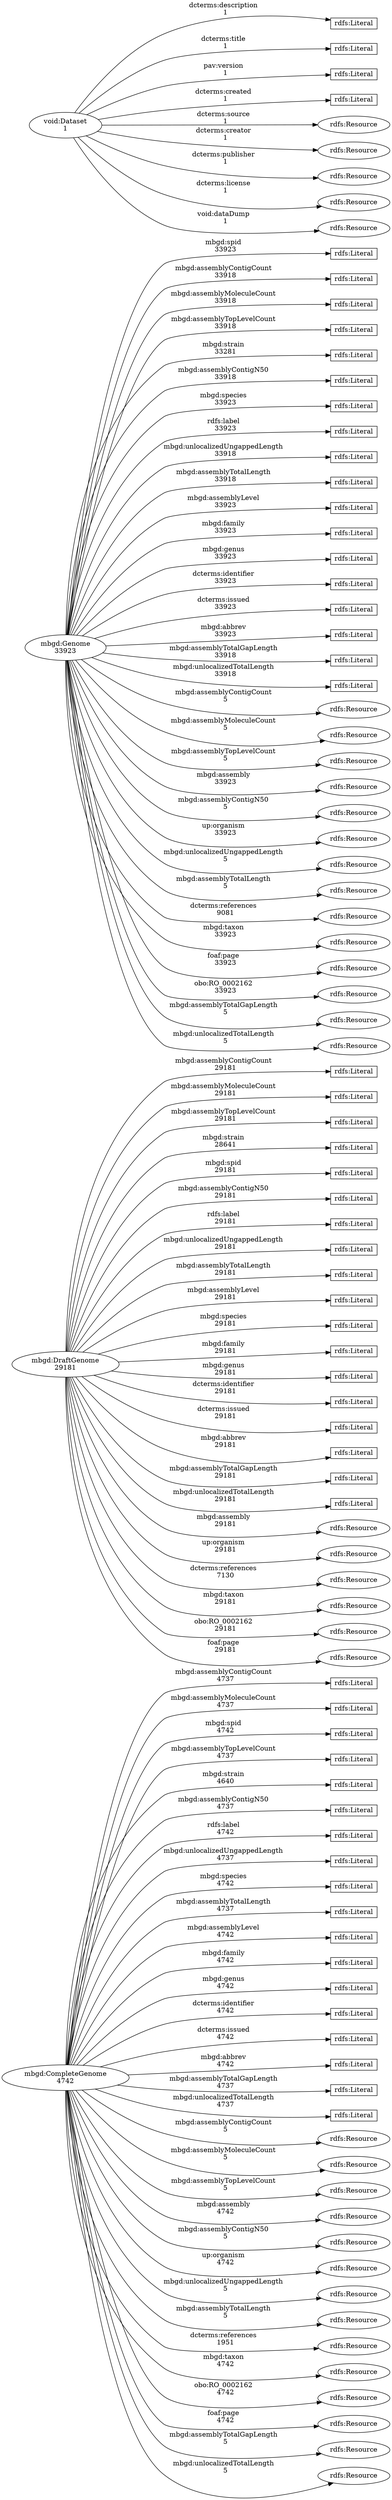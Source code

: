 digraph {
    ranksep=2;
    rankdir="LR";
    charset="utf-8";

    // Class relations with the numbers of edges
    "mbgd:CompleteGenome" -> "rdfs:Literal14" [ label="mbgd:assemblyContigCount\n  4737"];
    "mbgd:CompleteGenome" -> "rdfs:Literal19" [ label="mbgd:assemblyMoleculeCount\n  4737"];
    "mbgd:CompleteGenome" -> "rdfs:Literal2" [ label="mbgd:spid\n  4742"];
    "mbgd:CompleteGenome" -> "rdfs:Literal24" [ label="mbgd:assemblyTopLevelCount\n  4737"];
    "mbgd:CompleteGenome" -> "rdfs:Literal28" [ label="mbgd:strain\n  4640"];
    "mbgd:CompleteGenome" -> "rdfs:Literal36" [ label="mbgd:assemblyContigN50\n  4737"];
    "mbgd:CompleteGenome" -> "rdfs:Literal44" [ label="rdfs:label\n  4742"];
    "mbgd:CompleteGenome" -> "rdfs:Literal48" [ label="mbgd:unlocalizedUngappedLength\n  4737"];
    "mbgd:CompleteGenome" -> "rdfs:Literal5" [ label="mbgd:species\n  4742"];
    "mbgd:CompleteGenome" -> "rdfs:Literal53" [ label="mbgd:assemblyTotalLength\n  4737"];
    "mbgd:CompleteGenome" -> "rdfs:Literal58" [ label="mbgd:assemblyLevel\n  4742"];
    "mbgd:CompleteGenome" -> "rdfs:Literal61" [ label="mbgd:family\n  4742"];
    "mbgd:CompleteGenome" -> "rdfs:Literal75" [ label="mbgd:genus\n  4742"];
    "mbgd:CompleteGenome" -> "rdfs:Literal79" [ label="dcterms:identifier\n  4742"];
    "mbgd:CompleteGenome" -> "rdfs:Literal82" [ label="dcterms:issued\n  4742"];
    "mbgd:CompleteGenome" -> "rdfs:Literal86" [ label="mbgd:abbrev\n  4742"];
    "mbgd:CompleteGenome" -> "rdfs:Literal90" [ label="mbgd:assemblyTotalGapLength\n  4737"];
    "mbgd:CompleteGenome" -> "rdfs:Literal95" [ label="mbgd:unlocalizedTotalLength\n  4737"];
    "mbgd:CompleteGenome" -> "rdfs:Resource15" [ label="mbgd:assemblyContigCount\n  5"];
    "mbgd:CompleteGenome" -> "rdfs:Resource20" [ label="mbgd:assemblyMoleculeCount\n  5"];
    "mbgd:CompleteGenome" -> "rdfs:Resource25" [ label="mbgd:assemblyTopLevelCount\n  5"];
    "mbgd:CompleteGenome" -> "rdfs:Resource31" [ label="mbgd:assembly\n  4742"];
    "mbgd:CompleteGenome" -> "rdfs:Resource37" [ label="mbgd:assemblyContigN50\n  5"];
    "mbgd:CompleteGenome" -> "rdfs:Resource40" [ label="up:organism\n  4742"];
    "mbgd:CompleteGenome" -> "rdfs:Resource49" [ label="mbgd:unlocalizedUngappedLength\n  5"];
    "mbgd:CompleteGenome" -> "rdfs:Resource54" [ label="mbgd:assemblyTotalLength\n  5"];
    "mbgd:CompleteGenome" -> "rdfs:Resource66" [ label="dcterms:references\n  1951"];
    "mbgd:CompleteGenome" -> "rdfs:Resource69" [ label="mbgd:taxon\n  4742"];
    "mbgd:CompleteGenome" -> "rdfs:Resource72" [ label="obo:RO_0002162\n  4742"];
    "mbgd:CompleteGenome" -> "rdfs:Resource8" [ label="foaf:page\n  4742"];
    "mbgd:CompleteGenome" -> "rdfs:Resource91" [ label="mbgd:assemblyTotalGapLength\n  5"];
    "mbgd:CompleteGenome" -> "rdfs:Resource96" [ label="mbgd:unlocalizedTotalLength\n  5"];
    "mbgd:DraftGenome" -> "rdfs:Literal16" [ label="mbgd:assemblyContigCount\n  29181"];
    "mbgd:DraftGenome" -> "rdfs:Literal21" [ label="mbgd:assemblyMoleculeCount\n  29181"];
    "mbgd:DraftGenome" -> "rdfs:Literal26" [ label="mbgd:assemblyTopLevelCount\n  29181"];
    "mbgd:DraftGenome" -> "rdfs:Literal29" [ label="mbgd:strain\n  28641"];
    "mbgd:DraftGenome" -> "rdfs:Literal3" [ label="mbgd:spid\n  29181"];
    "mbgd:DraftGenome" -> "rdfs:Literal38" [ label="mbgd:assemblyContigN50\n  29181"];
    "mbgd:DraftGenome" -> "rdfs:Literal45" [ label="rdfs:label\n  29181"];
    "mbgd:DraftGenome" -> "rdfs:Literal50" [ label="mbgd:unlocalizedUngappedLength\n  29181"];
    "mbgd:DraftGenome" -> "rdfs:Literal55" [ label="mbgd:assemblyTotalLength\n  29181"];
    "mbgd:DraftGenome" -> "rdfs:Literal59" [ label="mbgd:assemblyLevel\n  29181"];
    "mbgd:DraftGenome" -> "rdfs:Literal6" [ label="mbgd:species\n  29181"];
    "mbgd:DraftGenome" -> "rdfs:Literal62" [ label="mbgd:family\n  29181"];
    "mbgd:DraftGenome" -> "rdfs:Literal76" [ label="mbgd:genus\n  29181"];
    "mbgd:DraftGenome" -> "rdfs:Literal80" [ label="dcterms:identifier\n  29181"];
    "mbgd:DraftGenome" -> "rdfs:Literal83" [ label="dcterms:issued\n  29181"];
    "mbgd:DraftGenome" -> "rdfs:Literal87" [ label="mbgd:abbrev\n  29181"];
    "mbgd:DraftGenome" -> "rdfs:Literal92" [ label="mbgd:assemblyTotalGapLength\n  29181"];
    "mbgd:DraftGenome" -> "rdfs:Literal97" [ label="mbgd:unlocalizedTotalLength\n  29181"];
    "mbgd:DraftGenome" -> "rdfs:Resource32" [ label="mbgd:assembly\n  29181"];
    "mbgd:DraftGenome" -> "rdfs:Resource41" [ label="up:organism\n  29181"];
    "mbgd:DraftGenome" -> "rdfs:Resource67" [ label="dcterms:references\n  7130"];
    "mbgd:DraftGenome" -> "rdfs:Resource70" [ label="mbgd:taxon\n  29181"];
    "mbgd:DraftGenome" -> "rdfs:Resource73" [ label="obo:RO_0002162\n  29181"];
    "mbgd:DraftGenome" -> "rdfs:Resource9" [ label="foaf:page\n  29181"];
    "mbgd:Genome" -> "rdfs:Literal1" [ label="mbgd:spid\n  33923"];
    "mbgd:Genome" -> "rdfs:Literal12" [ label="mbgd:assemblyContigCount\n  33918"];
    "mbgd:Genome" -> "rdfs:Literal17" [ label="mbgd:assemblyMoleculeCount\n  33918"];
    "mbgd:Genome" -> "rdfs:Literal22" [ label="mbgd:assemblyTopLevelCount\n  33918"];
    "mbgd:Genome" -> "rdfs:Literal27" [ label="mbgd:strain\n  33281"];
    "mbgd:Genome" -> "rdfs:Literal34" [ label="mbgd:assemblyContigN50\n  33918"];
    "mbgd:Genome" -> "rdfs:Literal4" [ label="mbgd:species\n  33923"];
    "mbgd:Genome" -> "rdfs:Literal43" [ label="rdfs:label\n  33923"];
    "mbgd:Genome" -> "rdfs:Literal46" [ label="mbgd:unlocalizedUngappedLength\n  33918"];
    "mbgd:Genome" -> "rdfs:Literal51" [ label="mbgd:assemblyTotalLength\n  33918"];
    "mbgd:Genome" -> "rdfs:Literal57" [ label="mbgd:assemblyLevel\n  33923"];
    "mbgd:Genome" -> "rdfs:Literal60" [ label="mbgd:family\n  33923"];
    "mbgd:Genome" -> "rdfs:Literal74" [ label="mbgd:genus\n  33923"];
    "mbgd:Genome" -> "rdfs:Literal78" [ label="dcterms:identifier\n  33923"];
    "mbgd:Genome" -> "rdfs:Literal81" [ label="dcterms:issued\n  33923"];
    "mbgd:Genome" -> "rdfs:Literal85" [ label="mbgd:abbrev\n  33923"];
    "mbgd:Genome" -> "rdfs:Literal88" [ label="mbgd:assemblyTotalGapLength\n  33918"];
    "mbgd:Genome" -> "rdfs:Literal93" [ label="mbgd:unlocalizedTotalLength\n  33918"];
    "mbgd:Genome" -> "rdfs:Resource13" [ label="mbgd:assemblyContigCount\n  5"];
    "mbgd:Genome" -> "rdfs:Resource18" [ label="mbgd:assemblyMoleculeCount\n  5"];
    "mbgd:Genome" -> "rdfs:Resource23" [ label="mbgd:assemblyTopLevelCount\n  5"];
    "mbgd:Genome" -> "rdfs:Resource30" [ label="mbgd:assembly\n  33923"];
    "mbgd:Genome" -> "rdfs:Resource35" [ label="mbgd:assemblyContigN50\n  5"];
    "mbgd:Genome" -> "rdfs:Resource39" [ label="up:organism\n  33923"];
    "mbgd:Genome" -> "rdfs:Resource47" [ label="mbgd:unlocalizedUngappedLength\n  5"];
    "mbgd:Genome" -> "rdfs:Resource52" [ label="mbgd:assemblyTotalLength\n  5"];
    "mbgd:Genome" -> "rdfs:Resource65" [ label="dcterms:references\n  9081"];
    "mbgd:Genome" -> "rdfs:Resource68" [ label="mbgd:taxon\n  33923"];
    "mbgd:Genome" -> "rdfs:Resource7" [ label="foaf:page\n  33923"];
    "mbgd:Genome" -> "rdfs:Resource71" [ label="obo:RO_0002162\n  33923"];
    "mbgd:Genome" -> "rdfs:Resource89" [ label="mbgd:assemblyTotalGapLength\n  5"];
    "mbgd:Genome" -> "rdfs:Resource94" [ label="mbgd:unlocalizedTotalLength\n  5"];
    "void:Dataset" -> "rdfs:Literal42" [ label="dcterms:description\n  1"];
    "void:Dataset" -> "rdfs:Literal63" [ label="dcterms:title\n  1"];
    "void:Dataset" -> "rdfs:Literal64" [ label="pav:version\n  1"];
    "void:Dataset" -> "rdfs:Literal77" [ label="dcterms:created\n  1"];
    "void:Dataset" -> "rdfs:Resource10" [ label="dcterms:source\n  1"];
    "void:Dataset" -> "rdfs:Resource11" [ label="dcterms:creator\n  1"];
    "void:Dataset" -> "rdfs:Resource33" [ label="dcterms:publisher\n  1"];
    "void:Dataset" -> "rdfs:Resource56" [ label="dcterms:license\n  1"];
    "void:Dataset" -> "rdfs:Resource84" [ label="void:dataDump\n  1"];

    // The number of entities
    "mbgd:CompleteGenome" [ label="mbgd:CompleteGenome\n4742" ] ;
    "mbgd:DraftGenome" [ label="mbgd:DraftGenome\n29181" ] ;
    "mbgd:Genome" [ label="mbgd:Genome\n33923" ] ;
    "rdfs:Literal1" [ label="rdfs:Literal", shape=box, height=0.3 ] ;
    "rdfs:Literal12" [ label="rdfs:Literal", shape=box, height=0.3 ] ;
    "rdfs:Literal14" [ label="rdfs:Literal", shape=box, height=0.3 ] ;
    "rdfs:Literal16" [ label="rdfs:Literal", shape=box, height=0.3 ] ;
    "rdfs:Literal17" [ label="rdfs:Literal", shape=box, height=0.3 ] ;
    "rdfs:Literal19" [ label="rdfs:Literal", shape=box, height=0.3 ] ;
    "rdfs:Literal2" [ label="rdfs:Literal", shape=box, height=0.3 ] ;
    "rdfs:Literal21" [ label="rdfs:Literal", shape=box, height=0.3 ] ;
    "rdfs:Literal22" [ label="rdfs:Literal", shape=box, height=0.3 ] ;
    "rdfs:Literal24" [ label="rdfs:Literal", shape=box, height=0.3 ] ;
    "rdfs:Literal26" [ label="rdfs:Literal", shape=box, height=0.3 ] ;
    "rdfs:Literal27" [ label="rdfs:Literal", shape=box, height=0.3 ] ;
    "rdfs:Literal28" [ label="rdfs:Literal", shape=box, height=0.3 ] ;
    "rdfs:Literal29" [ label="rdfs:Literal", shape=box, height=0.3 ] ;
    "rdfs:Literal3" [ label="rdfs:Literal", shape=box, height=0.3 ] ;
    "rdfs:Literal34" [ label="rdfs:Literal", shape=box, height=0.3 ] ;
    "rdfs:Literal36" [ label="rdfs:Literal", shape=box, height=0.3 ] ;
    "rdfs:Literal38" [ label="rdfs:Literal", shape=box, height=0.3 ] ;
    "rdfs:Literal4" [ label="rdfs:Literal", shape=box, height=0.3 ] ;
    "rdfs:Literal42" [ label="rdfs:Literal", shape=box, height=0.3 ] ;
    "rdfs:Literal43" [ label="rdfs:Literal", shape=box, height=0.3 ] ;
    "rdfs:Literal44" [ label="rdfs:Literal", shape=box, height=0.3 ] ;
    "rdfs:Literal45" [ label="rdfs:Literal", shape=box, height=0.3 ] ;
    "rdfs:Literal46" [ label="rdfs:Literal", shape=box, height=0.3 ] ;
    "rdfs:Literal48" [ label="rdfs:Literal", shape=box, height=0.3 ] ;
    "rdfs:Literal5" [ label="rdfs:Literal", shape=box, height=0.3 ] ;
    "rdfs:Literal50" [ label="rdfs:Literal", shape=box, height=0.3 ] ;
    "rdfs:Literal51" [ label="rdfs:Literal", shape=box, height=0.3 ] ;
    "rdfs:Literal53" [ label="rdfs:Literal", shape=box, height=0.3 ] ;
    "rdfs:Literal55" [ label="rdfs:Literal", shape=box, height=0.3 ] ;
    "rdfs:Literal57" [ label="rdfs:Literal", shape=box, height=0.3 ] ;
    "rdfs:Literal58" [ label="rdfs:Literal", shape=box, height=0.3 ] ;
    "rdfs:Literal59" [ label="rdfs:Literal", shape=box, height=0.3 ] ;
    "rdfs:Literal6" [ label="rdfs:Literal", shape=box, height=0.3 ] ;
    "rdfs:Literal60" [ label="rdfs:Literal", shape=box, height=0.3 ] ;
    "rdfs:Literal61" [ label="rdfs:Literal", shape=box, height=0.3 ] ;
    "rdfs:Literal62" [ label="rdfs:Literal", shape=box, height=0.3 ] ;
    "rdfs:Literal63" [ label="rdfs:Literal", shape=box, height=0.3 ] ;
    "rdfs:Literal64" [ label="rdfs:Literal", shape=box, height=0.3 ] ;
    "rdfs:Literal74" [ label="rdfs:Literal", shape=box, height=0.3 ] ;
    "rdfs:Literal75" [ label="rdfs:Literal", shape=box, height=0.3 ] ;
    "rdfs:Literal76" [ label="rdfs:Literal", shape=box, height=0.3 ] ;
    "rdfs:Literal77" [ label="rdfs:Literal", shape=box, height=0.3 ] ;
    "rdfs:Literal78" [ label="rdfs:Literal", shape=box, height=0.3 ] ;
    "rdfs:Literal79" [ label="rdfs:Literal", shape=box, height=0.3 ] ;
    "rdfs:Literal80" [ label="rdfs:Literal", shape=box, height=0.3 ] ;
    "rdfs:Literal81" [ label="rdfs:Literal", shape=box, height=0.3 ] ;
    "rdfs:Literal82" [ label="rdfs:Literal", shape=box, height=0.3 ] ;
    "rdfs:Literal83" [ label="rdfs:Literal", shape=box, height=0.3 ] ;
    "rdfs:Literal85" [ label="rdfs:Literal", shape=box, height=0.3 ] ;
    "rdfs:Literal86" [ label="rdfs:Literal", shape=box, height=0.3 ] ;
    "rdfs:Literal87" [ label="rdfs:Literal", shape=box, height=0.3 ] ;
    "rdfs:Literal88" [ label="rdfs:Literal", shape=box, height=0.3 ] ;
    "rdfs:Literal90" [ label="rdfs:Literal", shape=box, height=0.3 ] ;
    "rdfs:Literal92" [ label="rdfs:Literal", shape=box, height=0.3 ] ;
    "rdfs:Literal93" [ label="rdfs:Literal", shape=box, height=0.3 ] ;
    "rdfs:Literal95" [ label="rdfs:Literal", shape=box, height=0.3 ] ;
    "rdfs:Literal97" [ label="rdfs:Literal", shape=box, height=0.3 ] ;
    "rdfs:Resource10" [ label="rdfs:Resource" ] ;
    "rdfs:Resource11" [ label="rdfs:Resource" ] ;
    "rdfs:Resource13" [ label="rdfs:Resource" ] ;
    "rdfs:Resource15" [ label="rdfs:Resource" ] ;
    "rdfs:Resource18" [ label="rdfs:Resource" ] ;
    "rdfs:Resource20" [ label="rdfs:Resource" ] ;
    "rdfs:Resource23" [ label="rdfs:Resource" ] ;
    "rdfs:Resource25" [ label="rdfs:Resource" ] ;
    "rdfs:Resource30" [ label="rdfs:Resource" ] ;
    "rdfs:Resource31" [ label="rdfs:Resource" ] ;
    "rdfs:Resource32" [ label="rdfs:Resource" ] ;
    "rdfs:Resource33" [ label="rdfs:Resource" ] ;
    "rdfs:Resource35" [ label="rdfs:Resource" ] ;
    "rdfs:Resource37" [ label="rdfs:Resource" ] ;
    "rdfs:Resource39" [ label="rdfs:Resource" ] ;
    "rdfs:Resource40" [ label="rdfs:Resource" ] ;
    "rdfs:Resource41" [ label="rdfs:Resource" ] ;
    "rdfs:Resource47" [ label="rdfs:Resource" ] ;
    "rdfs:Resource49" [ label="rdfs:Resource" ] ;
    "rdfs:Resource52" [ label="rdfs:Resource" ] ;
    "rdfs:Resource54" [ label="rdfs:Resource" ] ;
    "rdfs:Resource56" [ label="rdfs:Resource" ] ;
    "rdfs:Resource65" [ label="rdfs:Resource" ] ;
    "rdfs:Resource66" [ label="rdfs:Resource" ] ;
    "rdfs:Resource67" [ label="rdfs:Resource" ] ;
    "rdfs:Resource68" [ label="rdfs:Resource" ] ;
    "rdfs:Resource69" [ label="rdfs:Resource" ] ;
    "rdfs:Resource7" [ label="rdfs:Resource" ] ;
    "rdfs:Resource70" [ label="rdfs:Resource" ] ;
    "rdfs:Resource71" [ label="rdfs:Resource" ] ;
    "rdfs:Resource72" [ label="rdfs:Resource" ] ;
    "rdfs:Resource73" [ label="rdfs:Resource" ] ;
    "rdfs:Resource8" [ label="rdfs:Resource" ] ;
    "rdfs:Resource84" [ label="rdfs:Resource" ] ;
    "rdfs:Resource89" [ label="rdfs:Resource" ] ;
    "rdfs:Resource9" [ label="rdfs:Resource" ] ;
    "rdfs:Resource91" [ label="rdfs:Resource" ] ;
    "rdfs:Resource94" [ label="rdfs:Resource" ] ;
    "rdfs:Resource96" [ label="rdfs:Resource" ] ;
    "void:Dataset" [ label="void:Dataset\n1" ] ;

}
